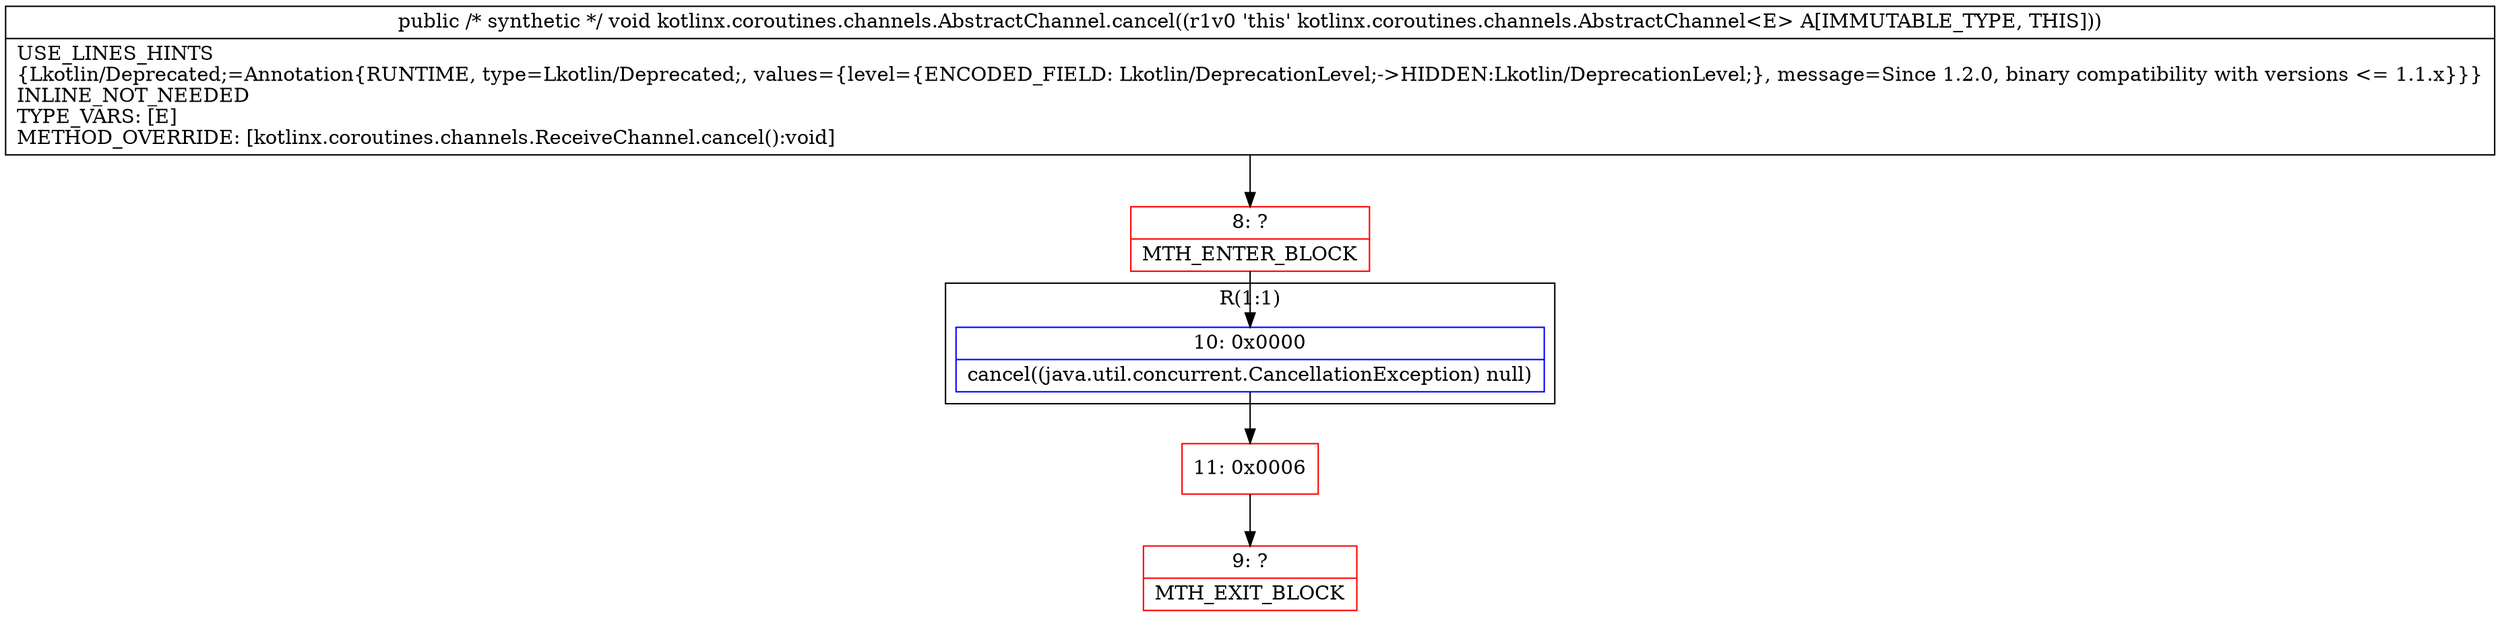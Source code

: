 digraph "CFG forkotlinx.coroutines.channels.AbstractChannel.cancel()V" {
subgraph cluster_Region_866330065 {
label = "R(1:1)";
node [shape=record,color=blue];
Node_10 [shape=record,label="{10\:\ 0x0000|cancel((java.util.concurrent.CancellationException) null)\l}"];
}
Node_8 [shape=record,color=red,label="{8\:\ ?|MTH_ENTER_BLOCK\l}"];
Node_11 [shape=record,color=red,label="{11\:\ 0x0006}"];
Node_9 [shape=record,color=red,label="{9\:\ ?|MTH_EXIT_BLOCK\l}"];
MethodNode[shape=record,label="{public \/* synthetic *\/ void kotlinx.coroutines.channels.AbstractChannel.cancel((r1v0 'this' kotlinx.coroutines.channels.AbstractChannel\<E\> A[IMMUTABLE_TYPE, THIS]))  | USE_LINES_HINTS\l\{Lkotlin\/Deprecated;=Annotation\{RUNTIME, type=Lkotlin\/Deprecated;, values=\{level=\{ENCODED_FIELD: Lkotlin\/DeprecationLevel;\-\>HIDDEN:Lkotlin\/DeprecationLevel;\}, message=Since 1.2.0, binary compatibility with versions \<= 1.1.x\}\}\}\lINLINE_NOT_NEEDED\lTYPE_VARS: [E]\lMETHOD_OVERRIDE: [kotlinx.coroutines.channels.ReceiveChannel.cancel():void]\l}"];
MethodNode -> Node_8;Node_10 -> Node_11;
Node_8 -> Node_10;
Node_11 -> Node_9;
}

